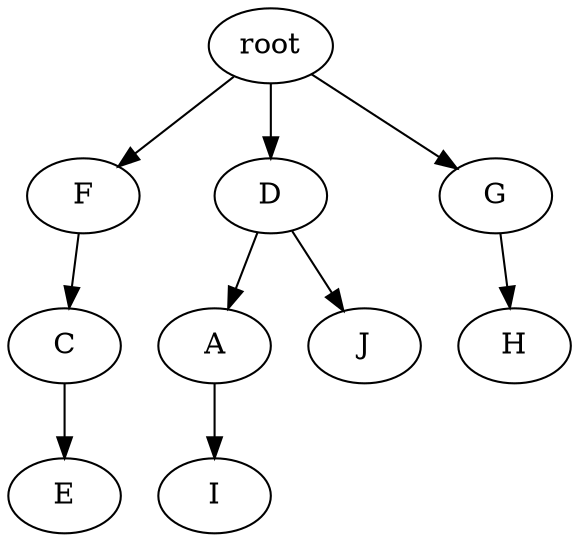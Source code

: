 digraph G {
	0 [label=root]
	1 [label=F]
	0 -> 1
	2 [label=D]
	0 -> 2
	3 [label=G]
	0 -> 3
	4 [label=C]
	1 -> 4
	5 [label=A]
	2 -> 5
	6 [label=J]
	2 -> 6
	7 [label=H]
	3 -> 7
	8 [label=E]
	4 -> 8
	9 [label=I]
	5 -> 9
}
